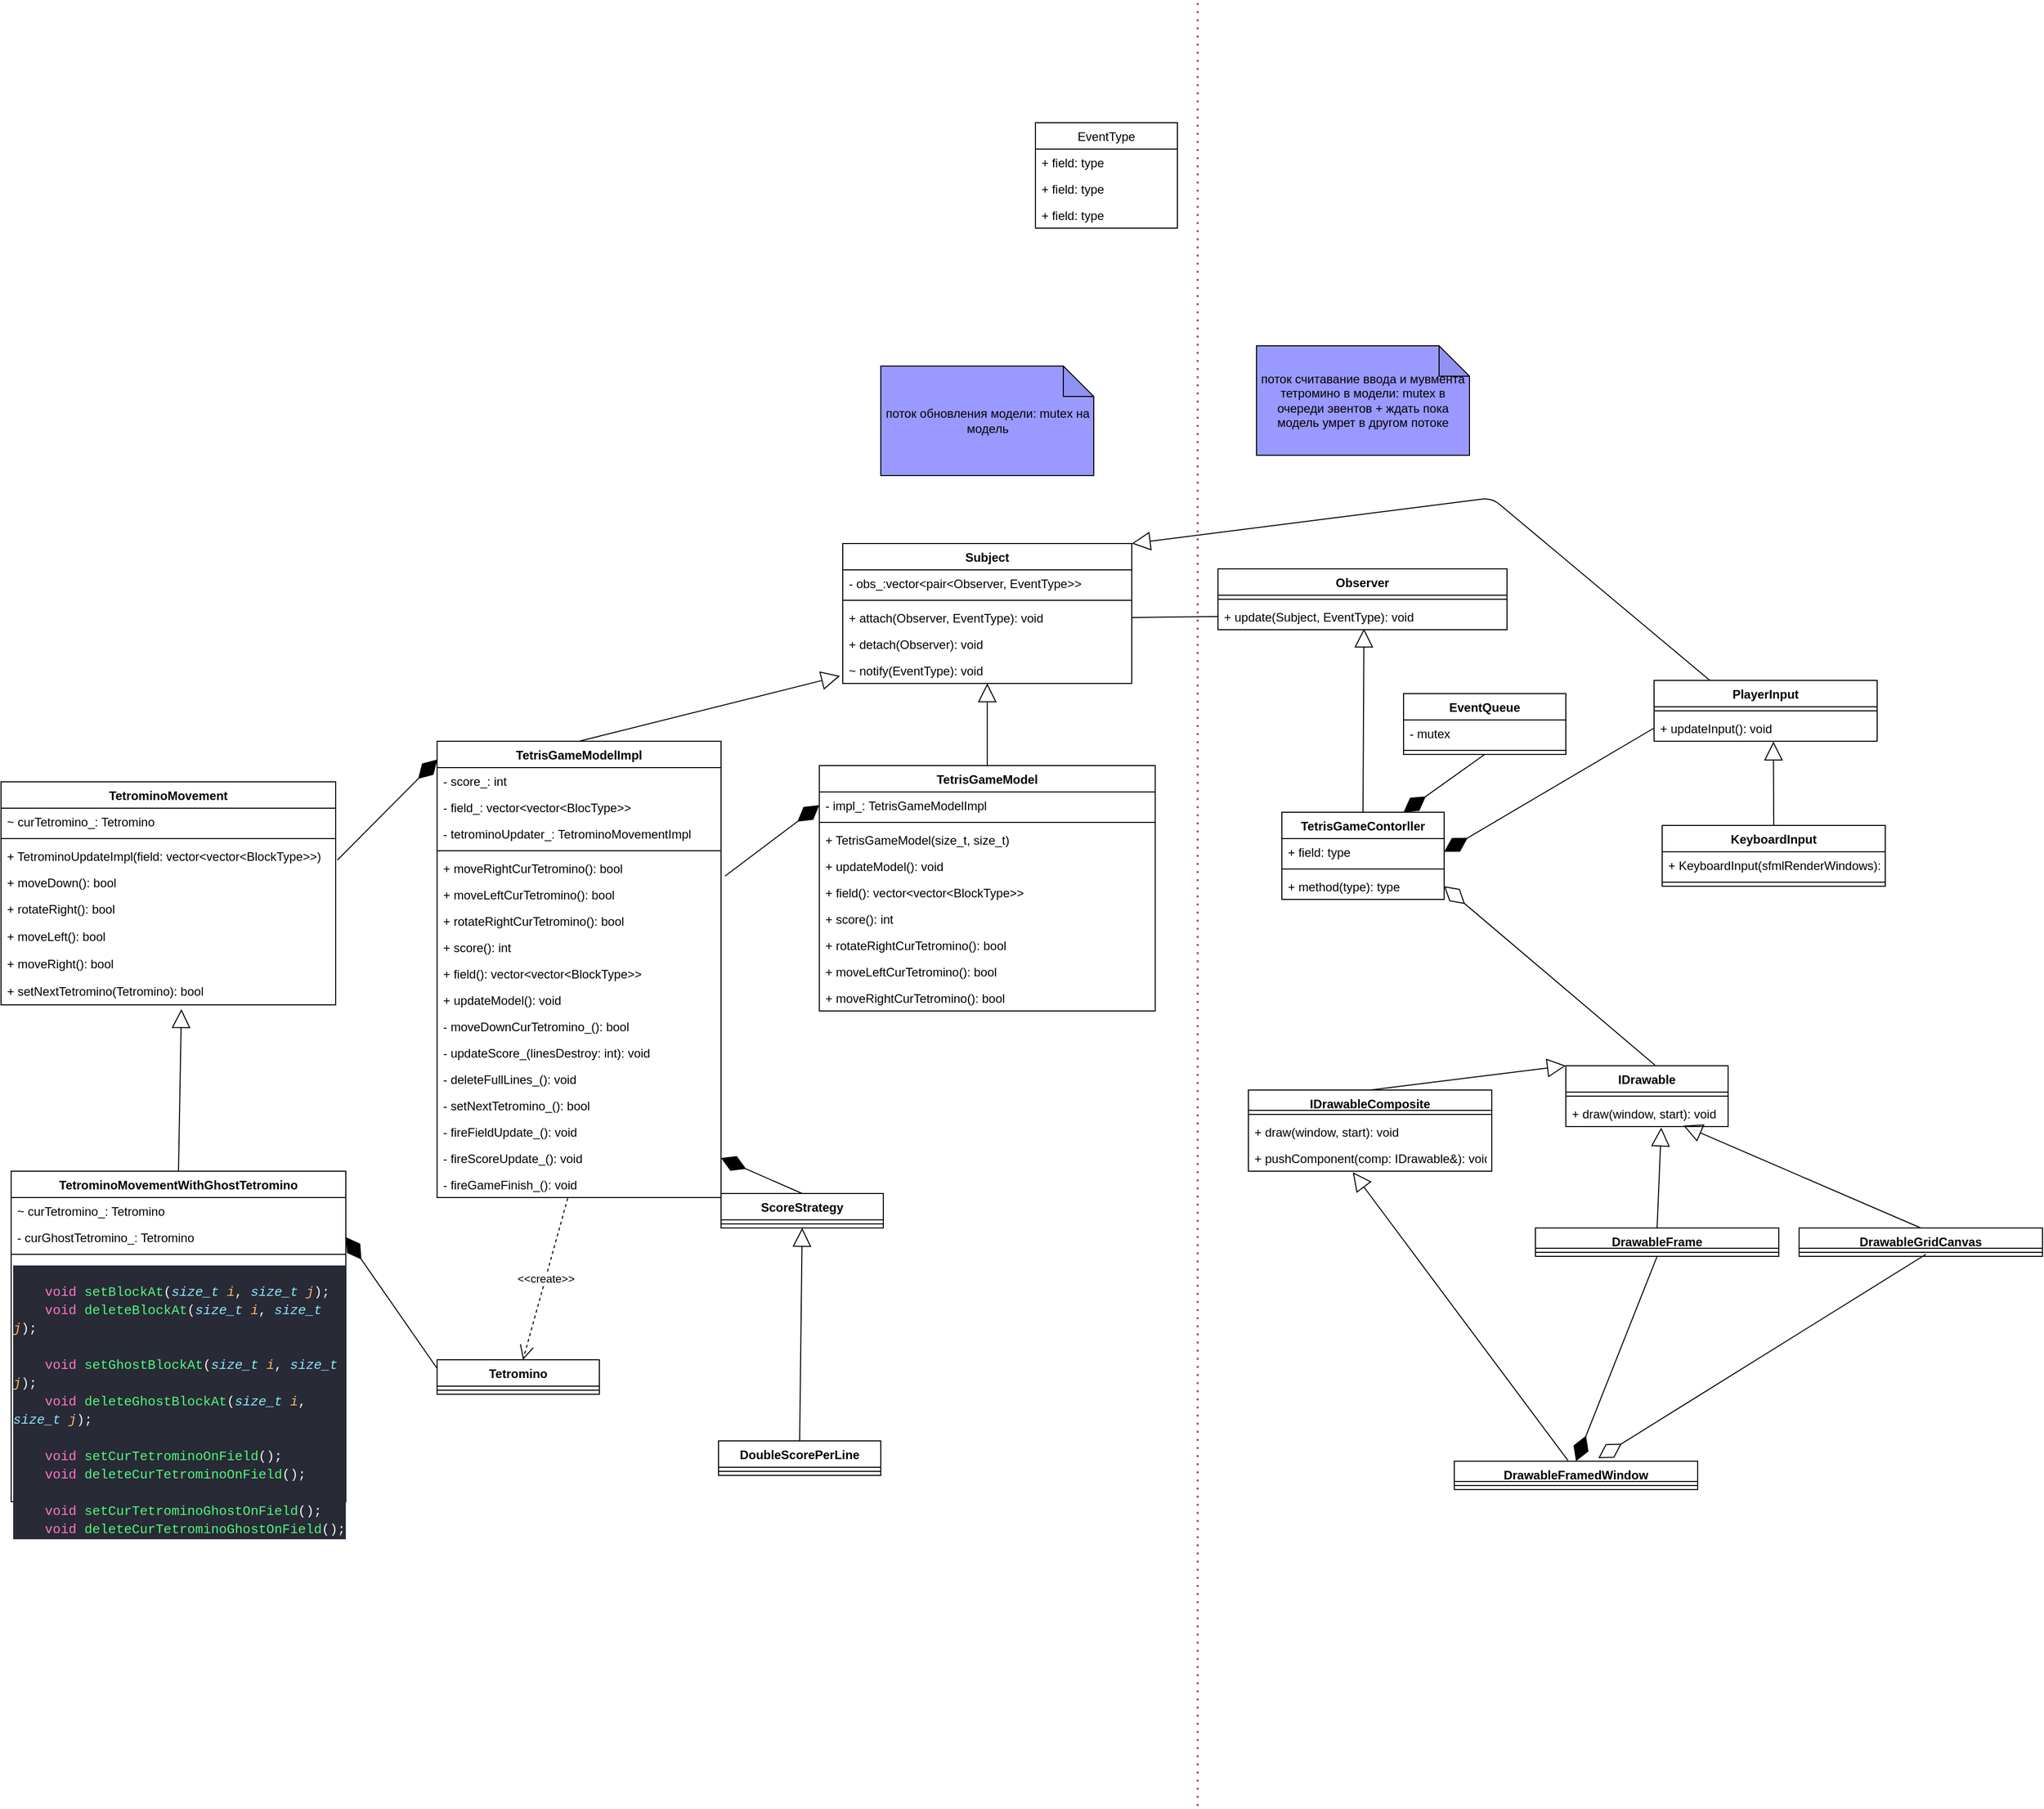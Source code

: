 <mxfile>
    <diagram id="_--73czT6XnS3qFvrzFN" name="Page-1">
        <mxGraphModel dx="1240" dy="613" grid="1" gridSize="10" guides="1" tooltips="0" connect="1" arrows="1" fold="1" page="1" pageScale="1" pageWidth="850" pageHeight="1100" math="0" shadow="0">
            <root>
                <mxCell id="0"/>
                <mxCell id="1" parent="0"/>
                <mxCell id="6" value="IDrawable&#10;" style="swimlane;fontStyle=1;align=center;verticalAlign=top;childLayout=stackLayout;horizontal=1;startSize=26;horizontalStack=0;resizeParent=1;resizeParentMax=0;resizeLast=0;collapsible=1;marginBottom=0;" parent="1" vertex="1">
                    <mxGeometry x="1673" y="1140" width="160" height="60" as="geometry"/>
                </mxCell>
                <mxCell id="8" value="" style="line;strokeWidth=1;fillColor=none;align=left;verticalAlign=middle;spacingTop=-1;spacingLeft=3;spacingRight=3;rotatable=0;labelPosition=right;points=[];portConstraint=eastwest;strokeColor=inherit;" parent="6" vertex="1">
                    <mxGeometry y="26" width="160" height="8" as="geometry"/>
                </mxCell>
                <mxCell id="9" value="+ draw(window, start): void" style="text;strokeColor=none;fillColor=none;align=left;verticalAlign=top;spacingLeft=4;spacingRight=4;overflow=hidden;rotatable=0;points=[[0,0.5],[1,0.5]];portConstraint=eastwest;" parent="6" vertex="1">
                    <mxGeometry y="34" width="160" height="26" as="geometry"/>
                </mxCell>
                <mxCell id="10" value="IDrawableComposite&#10;&#10;" style="swimlane;fontStyle=1;align=center;verticalAlign=top;childLayout=stackLayout;horizontal=1;startSize=20;horizontalStack=0;resizeParent=1;resizeParentMax=0;resizeLast=0;collapsible=1;marginBottom=0;" parent="1" vertex="1">
                    <mxGeometry x="1360" y="1164" width="240" height="80" as="geometry"/>
                </mxCell>
                <mxCell id="11" value="" style="line;strokeWidth=1;fillColor=none;align=left;verticalAlign=middle;spacingTop=-1;spacingLeft=3;spacingRight=3;rotatable=0;labelPosition=right;points=[];portConstraint=eastwest;strokeColor=inherit;" parent="10" vertex="1">
                    <mxGeometry y="20" width="240" height="8" as="geometry"/>
                </mxCell>
                <mxCell id="12" value="+ draw(window, start): void" style="text;strokeColor=none;fillColor=none;align=left;verticalAlign=top;spacingLeft=4;spacingRight=4;overflow=hidden;rotatable=0;points=[[0,0.5],[1,0.5]];portConstraint=eastwest;" parent="10" vertex="1">
                    <mxGeometry y="28" width="240" height="26" as="geometry"/>
                </mxCell>
                <mxCell id="13" value="+ pushComponent(comp: IDrawable&amp;): void" style="text;strokeColor=none;fillColor=none;align=left;verticalAlign=top;spacingLeft=4;spacingRight=4;overflow=hidden;rotatable=0;points=[[0,0.5],[1,0.5]];portConstraint=eastwest;" parent="10" vertex="1">
                    <mxGeometry y="54" width="240" height="26" as="geometry"/>
                </mxCell>
                <mxCell id="15" value="" style="endArrow=block;endSize=16;endFill=0;html=1;entryX=0;entryY=0;entryDx=0;entryDy=0;exitX=0.5;exitY=0;exitDx=0;exitDy=0;" parent="1" source="10" target="6" edge="1">
                    <mxGeometry x="0.003" y="-21" width="160" relative="1" as="geometry">
                        <mxPoint x="1653" y="1400" as="sourcePoint"/>
                        <mxPoint x="1813" y="1400" as="targetPoint"/>
                        <mxPoint as="offset"/>
                    </mxGeometry>
                </mxCell>
                <mxCell id="16" value="DrawableFrame" style="swimlane;fontStyle=1;align=center;verticalAlign=top;childLayout=stackLayout;horizontal=1;startSize=20;horizontalStack=0;resizeParent=1;resizeParentMax=0;resizeLast=0;collapsible=1;marginBottom=0;" parent="1" vertex="1">
                    <mxGeometry x="1643" y="1300" width="240" height="28" as="geometry"/>
                </mxCell>
                <mxCell id="17" value="" style="line;strokeWidth=1;fillColor=none;align=left;verticalAlign=middle;spacingTop=-1;spacingLeft=3;spacingRight=3;rotatable=0;labelPosition=right;points=[];portConstraint=eastwest;strokeColor=inherit;" parent="16" vertex="1">
                    <mxGeometry y="20" width="240" height="8" as="geometry"/>
                </mxCell>
                <mxCell id="23" value="DrawableFramedWindow" style="swimlane;fontStyle=1;align=center;verticalAlign=top;childLayout=stackLayout;horizontal=1;startSize=20;horizontalStack=0;resizeParent=1;resizeParentMax=0;resizeLast=0;collapsible=1;marginBottom=0;" parent="1" vertex="1">
                    <mxGeometry x="1563" y="1530" width="240" height="28" as="geometry"/>
                </mxCell>
                <mxCell id="24" value="" style="line;strokeWidth=1;fillColor=none;align=left;verticalAlign=middle;spacingTop=-1;spacingLeft=3;spacingRight=3;rotatable=0;labelPosition=right;points=[];portConstraint=eastwest;strokeColor=inherit;" parent="23" vertex="1">
                    <mxGeometry y="20" width="240" height="8" as="geometry"/>
                </mxCell>
                <mxCell id="27" value="" style="endArrow=block;endSize=16;endFill=0;html=1;entryX=0.588;entryY=1.038;entryDx=0;entryDy=0;entryPerimeter=0;exitX=0.5;exitY=0;exitDx=0;exitDy=0;" parent="1" source="16" target="9" edge="1">
                    <mxGeometry x="0.003" y="-21" width="160" relative="1" as="geometry">
                        <mxPoint x="1493" y="1310" as="sourcePoint"/>
                        <mxPoint x="1691.08" y="1200.988" as="targetPoint"/>
                        <mxPoint as="offset"/>
                    </mxGeometry>
                </mxCell>
                <mxCell id="28" value="" style="endArrow=block;endSize=16;endFill=0;html=1;entryX=0.429;entryY=1.038;entryDx=0;entryDy=0;entryPerimeter=0;exitX=0.467;exitY=-0.025;exitDx=0;exitDy=0;exitPerimeter=0;" parent="1" source="23" target="13" edge="1">
                    <mxGeometry x="0.003" y="-21" width="160" relative="1" as="geometry">
                        <mxPoint x="1823" y="1310" as="sourcePoint"/>
                        <mxPoint x="1707.08" y="1200.988" as="targetPoint"/>
                        <mxPoint as="offset"/>
                    </mxGeometry>
                </mxCell>
                <mxCell id="31" value="DrawableGridCanvas" style="swimlane;fontStyle=1;align=center;verticalAlign=top;childLayout=stackLayout;horizontal=1;startSize=20;horizontalStack=0;resizeParent=1;resizeParentMax=0;resizeLast=0;collapsible=1;marginBottom=0;" parent="1" vertex="1">
                    <mxGeometry x="1903" y="1300" width="240" height="28" as="geometry"/>
                </mxCell>
                <mxCell id="32" value="" style="line;strokeWidth=1;fillColor=none;align=left;verticalAlign=middle;spacingTop=-1;spacingLeft=3;spacingRight=3;rotatable=0;labelPosition=right;points=[];portConstraint=eastwest;strokeColor=inherit;" parent="31" vertex="1">
                    <mxGeometry y="20" width="240" height="8" as="geometry"/>
                </mxCell>
                <mxCell id="34" value="" style="endArrow=block;endSize=16;endFill=0;html=1;entryX=0.725;entryY=0.962;entryDx=0;entryDy=0;entryPerimeter=0;exitX=0.5;exitY=0;exitDx=0;exitDy=0;" parent="1" source="31" target="9" edge="1">
                    <mxGeometry x="0.003" y="-21" width="160" relative="1" as="geometry">
                        <mxPoint x="1823" y="1310" as="sourcePoint"/>
                        <mxPoint x="1997.08" y="1230.988" as="targetPoint"/>
                        <mxPoint as="offset"/>
                    </mxGeometry>
                </mxCell>
                <mxCell id="36" value="" style="endArrow=diamondThin;endFill=0;endSize=24;html=1;exitX=0.521;exitY=0.75;exitDx=0;exitDy=0;entryX=0.592;entryY=-0.107;entryDx=0;entryDy=0;exitPerimeter=0;entryPerimeter=0;" parent="1" source="32" target="23" edge="1">
                    <mxGeometry width="160" relative="1" as="geometry">
                        <mxPoint x="1793" y="1338" as="sourcePoint"/>
                        <mxPoint x="1673" y="1520" as="targetPoint"/>
                    </mxGeometry>
                </mxCell>
                <mxCell id="37" value="" style="endArrow=diamondThin;endFill=1;endSize=24;html=1;exitX=0.5;exitY=1;exitDx=0;exitDy=0;entryX=0.5;entryY=0;entryDx=0;entryDy=0;" parent="1" source="16" target="23" edge="1">
                    <mxGeometry width="160" relative="1" as="geometry">
                        <mxPoint x="1783" y="1490" as="sourcePoint"/>
                        <mxPoint x="1943" y="1490" as="targetPoint"/>
                    </mxGeometry>
                </mxCell>
                <mxCell id="42" value="Tetromino" style="swimlane;fontStyle=1;align=center;verticalAlign=top;childLayout=stackLayout;horizontal=1;startSize=26;horizontalStack=0;resizeParent=1;resizeParentMax=0;resizeLast=0;collapsible=1;marginBottom=0;" parent="1" vertex="1">
                    <mxGeometry x="560" y="1430" width="160" height="34" as="geometry"/>
                </mxCell>
                <mxCell id="43" value="" style="line;strokeWidth=1;fillColor=none;align=left;verticalAlign=middle;spacingTop=-1;spacingLeft=3;spacingRight=3;rotatable=0;labelPosition=right;points=[];portConstraint=eastwest;strokeColor=inherit;" parent="42" vertex="1">
                    <mxGeometry y="26" width="160" height="8" as="geometry"/>
                </mxCell>
                <mxCell id="48" value="Subject" style="swimlane;fontStyle=1;align=center;verticalAlign=top;childLayout=stackLayout;horizontal=1;startSize=26;horizontalStack=0;resizeParent=1;resizeParentMax=0;resizeLast=0;collapsible=1;marginBottom=0;" parent="1" vertex="1">
                    <mxGeometry x="960" y="625" width="285" height="138" as="geometry"/>
                </mxCell>
                <mxCell id="49" value="- obs_:vector&lt;pair&lt;Observer, EventType&gt;&gt;" style="text;strokeColor=none;fillColor=none;align=left;verticalAlign=top;spacingLeft=4;spacingRight=4;overflow=hidden;rotatable=0;points=[[0,0.5],[1,0.5]];portConstraint=eastwest;" parent="48" vertex="1">
                    <mxGeometry y="26" width="285" height="26" as="geometry"/>
                </mxCell>
                <mxCell id="50" value="" style="line;strokeWidth=1;fillColor=none;align=left;verticalAlign=middle;spacingTop=-1;spacingLeft=3;spacingRight=3;rotatable=0;labelPosition=right;points=[];portConstraint=eastwest;strokeColor=inherit;" parent="48" vertex="1">
                    <mxGeometry y="52" width="285" height="8" as="geometry"/>
                </mxCell>
                <mxCell id="51" value="+ attach(Observer, EventType): void" style="text;strokeColor=none;fillColor=none;align=left;verticalAlign=top;spacingLeft=4;spacingRight=4;overflow=hidden;rotatable=0;points=[[0,0.5],[1,0.5]];portConstraint=eastwest;" parent="48" vertex="1">
                    <mxGeometry y="60" width="285" height="26" as="geometry"/>
                </mxCell>
                <mxCell id="53" value="+ detach(Observer): void" style="text;strokeColor=none;fillColor=none;align=left;verticalAlign=top;spacingLeft=4;spacingRight=4;overflow=hidden;rotatable=0;points=[[0,0.5],[1,0.5]];portConstraint=eastwest;" parent="48" vertex="1">
                    <mxGeometry y="86" width="285" height="26" as="geometry"/>
                </mxCell>
                <mxCell id="52" value="~ notify(EventType): void" style="text;strokeColor=none;fillColor=none;align=left;verticalAlign=top;spacingLeft=4;spacingRight=4;overflow=hidden;rotatable=0;points=[[0,0.5],[1,0.5]];portConstraint=eastwest;" parent="48" vertex="1">
                    <mxGeometry y="112" width="285" height="26" as="geometry"/>
                </mxCell>
                <mxCell id="54" value="Observer" style="swimlane;fontStyle=1;align=center;verticalAlign=top;childLayout=stackLayout;horizontal=1;startSize=26;horizontalStack=0;resizeParent=1;resizeParentMax=0;resizeLast=0;collapsible=1;marginBottom=0;" parent="1" vertex="1">
                    <mxGeometry x="1330" y="650" width="285" height="60" as="geometry"/>
                </mxCell>
                <mxCell id="56" value="" style="line;strokeWidth=1;fillColor=none;align=left;verticalAlign=middle;spacingTop=-1;spacingLeft=3;spacingRight=3;rotatable=0;labelPosition=right;points=[];portConstraint=eastwest;strokeColor=inherit;" parent="54" vertex="1">
                    <mxGeometry y="26" width="285" height="8" as="geometry"/>
                </mxCell>
                <mxCell id="59" value="+ update(Subject, EventType): void" style="text;strokeColor=none;fillColor=none;align=left;verticalAlign=top;spacingLeft=4;spacingRight=4;overflow=hidden;rotatable=0;points=[[0,0.5],[1,0.5]];portConstraint=eastwest;" parent="54" vertex="1">
                    <mxGeometry y="34" width="285" height="26" as="geometry"/>
                </mxCell>
                <mxCell id="61" value="" style="endArrow=none;html=1;entryX=0;entryY=0.5;entryDx=0;entryDy=0;exitX=1;exitY=0.5;exitDx=0;exitDy=0;" parent="1" source="51" target="59" edge="1">
                    <mxGeometry width="50" height="50" relative="1" as="geometry">
                        <mxPoint x="1200" y="750" as="sourcePoint"/>
                        <mxPoint x="1250" y="700" as="targetPoint"/>
                    </mxGeometry>
                </mxCell>
                <mxCell id="62" value="TetrisGameModel" style="swimlane;fontStyle=1;align=center;verticalAlign=top;childLayout=stackLayout;horizontal=1;startSize=26;horizontalStack=0;resizeParent=1;resizeParentMax=0;resizeLast=0;collapsible=1;marginBottom=0;" parent="1" vertex="1">
                    <mxGeometry x="936.88" y="844" width="331.25" height="242" as="geometry"/>
                </mxCell>
                <mxCell id="63" value="- impl_: TetrisGameModelImpl" style="text;strokeColor=none;fillColor=none;align=left;verticalAlign=top;spacingLeft=4;spacingRight=4;overflow=hidden;rotatable=0;points=[[0,0.5],[1,0.5]];portConstraint=eastwest;" parent="62" vertex="1">
                    <mxGeometry y="26" width="331.25" height="26" as="geometry"/>
                </mxCell>
                <mxCell id="64" value="" style="line;strokeWidth=1;fillColor=none;align=left;verticalAlign=middle;spacingTop=-1;spacingLeft=3;spacingRight=3;rotatable=0;labelPosition=right;points=[];portConstraint=eastwest;strokeColor=inherit;" parent="62" vertex="1">
                    <mxGeometry y="52" width="331.25" height="8" as="geometry"/>
                </mxCell>
                <mxCell id="94" value="+ TetrisGameModel(size_t, size_t)" style="text;strokeColor=none;fillColor=none;align=left;verticalAlign=top;spacingLeft=4;spacingRight=4;overflow=hidden;rotatable=0;points=[[0,0.5],[1,0.5]];portConstraint=eastwest;" parent="62" vertex="1">
                    <mxGeometry y="60" width="331.25" height="26" as="geometry"/>
                </mxCell>
                <mxCell id="65" value="+ updateModel(): void" style="text;strokeColor=none;fillColor=none;align=left;verticalAlign=top;spacingLeft=4;spacingRight=4;overflow=hidden;rotatable=0;points=[[0,0.5],[1,0.5]];portConstraint=eastwest;" parent="62" vertex="1">
                    <mxGeometry y="86" width="331.25" height="26" as="geometry"/>
                </mxCell>
                <mxCell id="83" value="+ field(): vector&lt;vector&lt;BlockType&gt;&gt;" style="text;strokeColor=none;fillColor=none;align=left;verticalAlign=top;spacingLeft=4;spacingRight=4;overflow=hidden;rotatable=0;points=[[0,0.5],[1,0.5]];portConstraint=eastwest;" parent="62" vertex="1">
                    <mxGeometry y="112" width="331.25" height="26" as="geometry"/>
                </mxCell>
                <mxCell id="88" value="+ score(): int" style="text;strokeColor=none;fillColor=none;align=left;verticalAlign=top;spacingLeft=4;spacingRight=4;overflow=hidden;rotatable=0;points=[[0,0.5],[1,0.5]];portConstraint=eastwest;" parent="62" vertex="1">
                    <mxGeometry y="138" width="331.25" height="26" as="geometry"/>
                </mxCell>
                <mxCell id="89" value="+ rotateRightCurTetromino(): bool" style="text;strokeColor=none;fillColor=none;align=left;verticalAlign=top;spacingLeft=4;spacingRight=4;overflow=hidden;rotatable=0;points=[[0,0.5],[1,0.5]];portConstraint=eastwest;" parent="62" vertex="1">
                    <mxGeometry y="164" width="331.25" height="26" as="geometry"/>
                </mxCell>
                <mxCell id="90" value="+ moveLeftCurTetromino(): bool" style="text;strokeColor=none;fillColor=none;align=left;verticalAlign=top;spacingLeft=4;spacingRight=4;overflow=hidden;rotatable=0;points=[[0,0.5],[1,0.5]];portConstraint=eastwest;" parent="62" vertex="1">
                    <mxGeometry y="190" width="331.25" height="26" as="geometry"/>
                </mxCell>
                <mxCell id="92" value="+ moveRightCurTetromino(): bool" style="text;strokeColor=none;fillColor=none;align=left;verticalAlign=top;spacingLeft=4;spacingRight=4;overflow=hidden;rotatable=0;points=[[0,0.5],[1,0.5]];portConstraint=eastwest;" parent="62" vertex="1">
                    <mxGeometry y="216" width="331.25" height="26" as="geometry"/>
                </mxCell>
                <mxCell id="66" value="" style="endArrow=block;endSize=16;endFill=0;html=1;exitX=0.5;exitY=0;exitDx=0;exitDy=0;" parent="1" source="62" target="52" edge="1">
                    <mxGeometry x="0.003" y="-21" width="160" relative="1" as="geometry">
                        <mxPoint x="1054" y="910.99" as="sourcePoint"/>
                        <mxPoint x="880.0" y="810.002" as="targetPoint"/>
                        <mxPoint as="offset"/>
                    </mxGeometry>
                </mxCell>
                <mxCell id="67" value="TetrisGameContorller" style="swimlane;fontStyle=1;align=center;verticalAlign=top;childLayout=stackLayout;horizontal=1;startSize=26;horizontalStack=0;resizeParent=1;resizeParentMax=0;resizeLast=0;collapsible=1;marginBottom=0;" parent="1" vertex="1">
                    <mxGeometry x="1393" y="890" width="160" height="86" as="geometry"/>
                </mxCell>
                <mxCell id="68" value="+ field: type" style="text;strokeColor=none;fillColor=none;align=left;verticalAlign=top;spacingLeft=4;spacingRight=4;overflow=hidden;rotatable=0;points=[[0,0.5],[1,0.5]];portConstraint=eastwest;" parent="67" vertex="1">
                    <mxGeometry y="26" width="160" height="26" as="geometry"/>
                </mxCell>
                <mxCell id="69" value="" style="line;strokeWidth=1;fillColor=none;align=left;verticalAlign=middle;spacingTop=-1;spacingLeft=3;spacingRight=3;rotatable=0;labelPosition=right;points=[];portConstraint=eastwest;strokeColor=inherit;" parent="67" vertex="1">
                    <mxGeometry y="52" width="160" height="8" as="geometry"/>
                </mxCell>
                <mxCell id="70" value="+ method(type): type" style="text;strokeColor=none;fillColor=none;align=left;verticalAlign=top;spacingLeft=4;spacingRight=4;overflow=hidden;rotatable=0;points=[[0,0.5],[1,0.5]];portConstraint=eastwest;" parent="67" vertex="1">
                    <mxGeometry y="60" width="160" height="26" as="geometry"/>
                </mxCell>
                <mxCell id="71" value="" style="endArrow=block;endSize=16;endFill=0;html=1;exitX=0.5;exitY=0;exitDx=0;exitDy=0;entryX=0.505;entryY=0.962;entryDx=0;entryDy=0;entryPerimeter=0;" parent="1" source="67" target="59" edge="1">
                    <mxGeometry x="0.003" y="-21" width="160" relative="1" as="geometry">
                        <mxPoint x="1490" y="842" as="sourcePoint"/>
                        <mxPoint x="1490" y="710" as="targetPoint"/>
                        <mxPoint as="offset"/>
                    </mxGeometry>
                </mxCell>
                <mxCell id="85" value="поток обновления модели: mutex на модель" style="shape=note;whiteSpace=wrap;html=1;backgroundOutline=1;darkOpacity=0.05;fillColor=#9999FF;" parent="1" vertex="1">
                    <mxGeometry x="997.5" y="450" width="210" height="108" as="geometry"/>
                </mxCell>
                <mxCell id="99" value="TetrisGameModelImpl" style="swimlane;fontStyle=1;align=center;verticalAlign=top;childLayout=stackLayout;horizontal=1;startSize=26;horizontalStack=0;resizeParent=1;resizeParentMax=0;resizeLast=0;collapsible=1;marginBottom=0;" parent="1" vertex="1">
                    <mxGeometry x="560" y="820" width="280" height="450" as="geometry"/>
                </mxCell>
                <mxCell id="133" value="- score_: int" style="text;strokeColor=none;fillColor=none;align=left;verticalAlign=top;spacingLeft=4;spacingRight=4;overflow=hidden;rotatable=0;points=[[0,0.5],[1,0.5]];portConstraint=eastwest;" parent="99" vertex="1">
                    <mxGeometry y="26" width="280" height="26" as="geometry"/>
                </mxCell>
                <mxCell id="141" value="- field_: vector&lt;vector&lt;BlocType&gt;&gt;" style="text;strokeColor=none;fillColor=none;align=left;verticalAlign=top;spacingLeft=4;spacingRight=4;overflow=hidden;rotatable=0;points=[[0,0.5],[1,0.5]];portConstraint=eastwest;" parent="99" vertex="1">
                    <mxGeometry y="52" width="280" height="26" as="geometry"/>
                </mxCell>
                <mxCell id="149" value="- tetrominoUpdater_: TetrominoMovementImpl" style="text;strokeColor=none;fillColor=none;align=left;verticalAlign=top;spacingLeft=4;spacingRight=4;overflow=hidden;rotatable=0;points=[[0,0.5],[1,0.5]];portConstraint=eastwest;" parent="99" vertex="1">
                    <mxGeometry y="78" width="280" height="26" as="geometry"/>
                </mxCell>
                <mxCell id="101" value="" style="line;strokeWidth=1;fillColor=none;align=left;verticalAlign=middle;spacingTop=-1;spacingLeft=3;spacingRight=3;rotatable=0;labelPosition=right;points=[];portConstraint=eastwest;strokeColor=inherit;" parent="99" vertex="1">
                    <mxGeometry y="104" width="280" height="8" as="geometry"/>
                </mxCell>
                <mxCell id="121" value="+ moveRightCurTetromino(): bool&#10;" style="text;strokeColor=none;fillColor=none;align=left;verticalAlign=top;spacingLeft=4;spacingRight=4;overflow=hidden;rotatable=0;points=[[0,0.5],[1,0.5]];portConstraint=eastwest;" parent="99" vertex="1">
                    <mxGeometry y="112" width="280" height="26" as="geometry"/>
                </mxCell>
                <mxCell id="120" value="+ moveLeftCurTetromino(): bool&#10;" style="text;strokeColor=none;fillColor=none;align=left;verticalAlign=top;spacingLeft=4;spacingRight=4;overflow=hidden;rotatable=0;points=[[0,0.5],[1,0.5]];portConstraint=eastwest;" parent="99" vertex="1">
                    <mxGeometry y="138" width="280" height="26" as="geometry"/>
                </mxCell>
                <mxCell id="119" value="+ rotateRightCurTetromino(): bool&#10;&#10;" style="text;strokeColor=none;fillColor=none;align=left;verticalAlign=top;spacingLeft=4;spacingRight=4;overflow=hidden;rotatable=0;points=[[0,0.5],[1,0.5]];portConstraint=eastwest;" parent="99" vertex="1">
                    <mxGeometry y="164" width="280" height="26" as="geometry"/>
                </mxCell>
                <mxCell id="118" value="+ score(): int" style="text;strokeColor=none;fillColor=none;align=left;verticalAlign=top;spacingLeft=4;spacingRight=4;overflow=hidden;rotatable=0;points=[[0,0.5],[1,0.5]];portConstraint=eastwest;" parent="99" vertex="1">
                    <mxGeometry y="190" width="280" height="26" as="geometry"/>
                </mxCell>
                <mxCell id="117" value="+ field(): vector&lt;vector&lt;BlockType&gt;&gt;" style="text;strokeColor=none;fillColor=none;align=left;verticalAlign=top;spacingLeft=4;spacingRight=4;overflow=hidden;rotatable=0;points=[[0,0.5],[1,0.5]];portConstraint=eastwest;" parent="99" vertex="1">
                    <mxGeometry y="216" width="280" height="26" as="geometry"/>
                </mxCell>
                <mxCell id="116" value="+ updateModel(): void" style="text;strokeColor=none;fillColor=none;align=left;verticalAlign=top;spacingLeft=4;spacingRight=4;overflow=hidden;rotatable=0;points=[[0,0.5],[1,0.5]];portConstraint=eastwest;" parent="99" vertex="1">
                    <mxGeometry y="242" width="280" height="26" as="geometry"/>
                </mxCell>
                <mxCell id="146" value="- moveDownCurTetromino_(): bool" style="text;strokeColor=none;fillColor=none;align=left;verticalAlign=top;spacingLeft=4;spacingRight=4;overflow=hidden;rotatable=0;points=[[0,0.5],[1,0.5]];portConstraint=eastwest;" parent="99" vertex="1">
                    <mxGeometry y="268" width="280" height="26" as="geometry"/>
                </mxCell>
                <mxCell id="102" value="- updateScore_(linesDestroy: int): void" style="text;strokeColor=none;fillColor=none;align=left;verticalAlign=top;spacingLeft=4;spacingRight=4;overflow=hidden;rotatable=0;points=[[0,0.5],[1,0.5]];portConstraint=eastwest;" parent="99" vertex="1">
                    <mxGeometry y="294" width="280" height="26" as="geometry"/>
                </mxCell>
                <mxCell id="167" value="- deleteFullLines_(): void" style="text;strokeColor=none;fillColor=none;align=left;verticalAlign=top;spacingLeft=4;spacingRight=4;overflow=hidden;rotatable=0;points=[[0,0.5],[1,0.5]];portConstraint=eastwest;" parent="99" vertex="1">
                    <mxGeometry y="320" width="280" height="26" as="geometry"/>
                </mxCell>
                <mxCell id="145" value="- setNextTetromino_(): bool" style="text;strokeColor=none;fillColor=none;align=left;verticalAlign=top;spacingLeft=4;spacingRight=4;overflow=hidden;rotatable=0;points=[[0,0.5],[1,0.5]];portConstraint=eastwest;" parent="99" vertex="1">
                    <mxGeometry y="346" width="280" height="26" as="geometry"/>
                </mxCell>
                <mxCell id="147" value="- fireFieldUpdate_(): void" style="text;strokeColor=none;fillColor=none;align=left;verticalAlign=top;spacingLeft=4;spacingRight=4;overflow=hidden;rotatable=0;points=[[0,0.5],[1,0.5]];portConstraint=eastwest;" parent="99" vertex="1">
                    <mxGeometry y="372" width="280" height="26" as="geometry"/>
                </mxCell>
                <mxCell id="148" value="- fireScoreUpdate_(): void" style="text;strokeColor=none;fillColor=none;align=left;verticalAlign=top;spacingLeft=4;spacingRight=4;overflow=hidden;rotatable=0;points=[[0,0.5],[1,0.5]];portConstraint=eastwest;" parent="99" vertex="1">
                    <mxGeometry y="398" width="280" height="26" as="geometry"/>
                </mxCell>
                <mxCell id="217" value="- fireGameFinish_(): void" style="text;strokeColor=none;fillColor=none;align=left;verticalAlign=top;spacingLeft=4;spacingRight=4;overflow=hidden;rotatable=0;points=[[0,0.5],[1,0.5]];portConstraint=eastwest;" vertex="1" parent="99">
                    <mxGeometry y="424" width="280" height="26" as="geometry"/>
                </mxCell>
                <mxCell id="103" value="" style="endArrow=diamondThin;endFill=1;endSize=24;html=1;exitX=1.014;exitY=0.808;exitDx=0;exitDy=0;entryX=0;entryY=0.5;entryDx=0;entryDy=0;exitPerimeter=0;" parent="1" source="121" target="63" edge="1">
                    <mxGeometry width="160" relative="1" as="geometry">
                        <mxPoint x="800" y="883.0" as="sourcePoint"/>
                        <mxPoint x="1150" y="960" as="targetPoint"/>
                    </mxGeometry>
                </mxCell>
                <mxCell id="132" value="" style="endArrow=block;endSize=16;endFill=0;html=1;exitX=0.5;exitY=0;exitDx=0;exitDy=0;entryX=-0.01;entryY=0.718;entryDx=0;entryDy=0;entryPerimeter=0;" parent="1" source="99" target="52" edge="1">
                    <mxGeometry x="0.003" y="-21" width="160" relative="1" as="geometry">
                        <mxPoint x="1112.505" y="854" as="sourcePoint"/>
                        <mxPoint x="1112.501" y="773.0" as="targetPoint"/>
                        <mxPoint as="offset"/>
                    </mxGeometry>
                </mxCell>
                <mxCell id="142" value="TetrominoMovement" style="swimlane;fontStyle=1;align=center;verticalAlign=top;childLayout=stackLayout;horizontal=1;startSize=26;horizontalStack=0;resizeParent=1;resizeParentMax=0;resizeLast=0;collapsible=1;marginBottom=0;" parent="1" vertex="1">
                    <mxGeometry x="130" y="860" width="330" height="220" as="geometry"/>
                </mxCell>
                <mxCell id="136" value="~ curTetromino_: Tetromino" style="text;strokeColor=none;fillColor=none;align=left;verticalAlign=top;spacingLeft=4;spacingRight=4;overflow=hidden;rotatable=0;points=[[0,0.5],[1,0.5]];portConstraint=eastwest;" parent="142" vertex="1">
                    <mxGeometry y="26" width="330" height="26" as="geometry"/>
                </mxCell>
                <mxCell id="143" value="" style="line;strokeWidth=1;fillColor=none;align=left;verticalAlign=middle;spacingTop=-1;spacingLeft=3;spacingRight=3;rotatable=0;labelPosition=right;points=[];portConstraint=eastwest;strokeColor=inherit;" parent="142" vertex="1">
                    <mxGeometry y="52" width="330" height="8" as="geometry"/>
                </mxCell>
                <mxCell id="151" value="+ TetrominoUpdateImpl(field: vector&lt;vector&lt;BlockType&gt;&gt;)" style="text;strokeColor=none;fillColor=none;align=left;verticalAlign=top;spacingLeft=4;spacingRight=4;overflow=hidden;rotatable=0;points=[[0,0.5],[1,0.5]];portConstraint=eastwest;" parent="142" vertex="1">
                    <mxGeometry y="60" width="330" height="26" as="geometry"/>
                </mxCell>
                <mxCell id="144" value="+ moveDown(): bool" style="text;strokeColor=none;fillColor=none;align=left;verticalAlign=top;spacingLeft=4;spacingRight=4;overflow=hidden;rotatable=0;points=[[0,0.5],[1,0.5]];portConstraint=eastwest;" parent="142" vertex="1">
                    <mxGeometry y="86" width="330" height="26" as="geometry"/>
                </mxCell>
                <mxCell id="152" value="+ rotateRight(): bool" style="text;strokeColor=none;fillColor=none;align=left;verticalAlign=top;spacingLeft=4;spacingRight=4;overflow=hidden;rotatable=0;points=[[0,0.5],[1,0.5]];portConstraint=eastwest;" parent="142" vertex="1">
                    <mxGeometry y="112" width="330" height="27" as="geometry"/>
                </mxCell>
                <mxCell id="154" value="+ moveLeft(): bool" style="text;strokeColor=none;fillColor=none;align=left;verticalAlign=top;spacingLeft=4;spacingRight=4;overflow=hidden;rotatable=0;points=[[0,0.5],[1,0.5]];portConstraint=eastwest;" parent="142" vertex="1">
                    <mxGeometry y="139" width="330" height="27" as="geometry"/>
                </mxCell>
                <mxCell id="155" value="+ moveRight(): bool" style="text;strokeColor=none;fillColor=none;align=left;verticalAlign=top;spacingLeft=4;spacingRight=4;overflow=hidden;rotatable=0;points=[[0,0.5],[1,0.5]];portConstraint=eastwest;" parent="142" vertex="1">
                    <mxGeometry y="166" width="330" height="27" as="geometry"/>
                </mxCell>
                <mxCell id="156" value="+ setNextTetromino(Tetromino): bool" style="text;strokeColor=none;fillColor=none;align=left;verticalAlign=top;spacingLeft=4;spacingRight=4;overflow=hidden;rotatable=0;points=[[0,0.5],[1,0.5]];portConstraint=eastwest;" parent="142" vertex="1">
                    <mxGeometry y="193" width="330" height="27" as="geometry"/>
                </mxCell>
                <mxCell id="150" value="" style="endArrow=diamondThin;endFill=1;endSize=24;html=1;exitX=1.005;exitY=0.351;exitDx=0;exitDy=0;entryX=0.001;entryY=0.04;entryDx=0;entryDy=0;exitPerimeter=0;entryPerimeter=0;" parent="1" source="142" target="99" edge="1">
                    <mxGeometry width="160" relative="1" as="geometry">
                        <mxPoint x="366.62" y="870.008" as="sourcePoint"/>
                        <mxPoint x="490.0" y="800.0" as="targetPoint"/>
                    </mxGeometry>
                </mxCell>
                <mxCell id="157" value="TetrominoMovementWithGhostTetromino" style="swimlane;fontStyle=1;align=center;verticalAlign=top;childLayout=stackLayout;horizontal=1;startSize=26;horizontalStack=0;resizeParent=1;resizeParentMax=0;resizeLast=0;collapsible=1;marginBottom=0;" parent="1" vertex="1">
                    <mxGeometry x="140" y="1244" width="330" height="326" as="geometry"/>
                </mxCell>
                <mxCell id="158" value="~ curTetromino_: Tetromino" style="text;strokeColor=none;fillColor=none;align=left;verticalAlign=top;spacingLeft=4;spacingRight=4;overflow=hidden;rotatable=0;points=[[0,0.5],[1,0.5]];portConstraint=eastwest;" parent="157" vertex="1">
                    <mxGeometry y="26" width="330" height="26" as="geometry"/>
                </mxCell>
                <mxCell id="166" value="- curGhostTetromino_: Tetromino" style="text;strokeColor=none;fillColor=none;align=left;verticalAlign=top;spacingLeft=4;spacingRight=4;overflow=hidden;rotatable=0;points=[[0,0.5],[1,0.5]];portConstraint=eastwest;" parent="157" vertex="1">
                    <mxGeometry y="52" width="330" height="26" as="geometry"/>
                </mxCell>
                <mxCell id="159" value="" style="line;strokeWidth=1;fillColor=none;align=left;verticalAlign=middle;spacingTop=-1;spacingLeft=3;spacingRight=3;rotatable=0;labelPosition=right;points=[];portConstraint=eastwest;strokeColor=inherit;" parent="157" vertex="1">
                    <mxGeometry y="78" width="330" height="8" as="geometry"/>
                </mxCell>
                <mxCell id="172" value="&lt;div style=&quot;color: rgb(248, 248, 242); background-color: rgb(40, 42, 54); font-family: &amp;quot;JetBrains Mono&amp;quot;, &amp;quot;Courier New&amp;quot;, monospace, Consolas, &amp;quot;Courier New&amp;quot;, monospace; font-weight: normal; font-size: 13px; line-height: 18px;&quot;&gt;&lt;br&gt;&lt;div&gt;&lt;span style=&quot;color: #f8f8f2;&quot;&gt;&amp;nbsp; &amp;nbsp; &lt;/span&gt;&lt;span style=&quot;color: #ff79c6;&quot;&gt;void&lt;/span&gt;&lt;span style=&quot;color: #f8f8f2;&quot;&gt; &lt;/span&gt;&lt;span style=&quot;color: #50fa7b;&quot;&gt;setBlockAt&lt;/span&gt;&lt;span style=&quot;color: #f8f8f2;&quot;&gt;(&lt;/span&gt;&lt;span style=&quot;color: #8be9fd;font-style: italic;&quot;&gt;size_t&lt;/span&gt;&lt;span style=&quot;color: #f8f8f2;&quot;&gt; &lt;/span&gt;&lt;span style=&quot;color: #ffb86c;font-style: italic;&quot;&gt;i&lt;/span&gt;&lt;span style=&quot;color: #f8f8f2;&quot;&gt;, &lt;/span&gt;&lt;span style=&quot;color: #8be9fd;font-style: italic;&quot;&gt;size_t&lt;/span&gt;&lt;span style=&quot;color: #f8f8f2;&quot;&gt; &lt;/span&gt;&lt;span style=&quot;color: #ffb86c;font-style: italic;&quot;&gt;j&lt;/span&gt;&lt;span style=&quot;color: #f8f8f2;&quot;&gt;);&lt;/span&gt;&lt;/div&gt;&lt;div&gt;&lt;span style=&quot;color: #f8f8f2;&quot;&gt;&amp;nbsp; &amp;nbsp; &lt;/span&gt;&lt;span style=&quot;color: #ff79c6;&quot;&gt;void&lt;/span&gt;&lt;span style=&quot;color: #f8f8f2;&quot;&gt; &lt;/span&gt;&lt;span style=&quot;color: #50fa7b;&quot;&gt;deleteBlockAt&lt;/span&gt;&lt;span style=&quot;color: #f8f8f2;&quot;&gt;(&lt;/span&gt;&lt;span style=&quot;color: #8be9fd;font-style: italic;&quot;&gt;size_t&lt;/span&gt;&lt;span style=&quot;color: #f8f8f2;&quot;&gt; &lt;/span&gt;&lt;span style=&quot;color: #ffb86c;font-style: italic;&quot;&gt;i&lt;/span&gt;&lt;span style=&quot;color: #f8f8f2;&quot;&gt;, &lt;/span&gt;&lt;span style=&quot;color: #8be9fd;font-style: italic;&quot;&gt;size_t&lt;/span&gt;&lt;span style=&quot;color: #f8f8f2;&quot;&gt; &lt;/span&gt;&lt;span style=&quot;color: #ffb86c;font-style: italic;&quot;&gt;j&lt;/span&gt;&lt;span style=&quot;color: #f8f8f2;&quot;&gt;);&lt;/span&gt;&lt;/div&gt;&lt;br&gt;&lt;div&gt;&lt;span style=&quot;color: #f8f8f2;&quot;&gt;&amp;nbsp; &amp;nbsp; &lt;/span&gt;&lt;span style=&quot;color: #ff79c6;&quot;&gt;void&lt;/span&gt;&lt;span style=&quot;color: #f8f8f2;&quot;&gt; &lt;/span&gt;&lt;span style=&quot;color: #50fa7b;&quot;&gt;setGhostBlockAt&lt;/span&gt;&lt;span style=&quot;color: #f8f8f2;&quot;&gt;(&lt;/span&gt;&lt;span style=&quot;color: #8be9fd;font-style: italic;&quot;&gt;size_t&lt;/span&gt;&lt;span style=&quot;color: #f8f8f2;&quot;&gt; &lt;/span&gt;&lt;span style=&quot;color: #ffb86c;font-style: italic;&quot;&gt;i&lt;/span&gt;&lt;span style=&quot;color: #f8f8f2;&quot;&gt;, &lt;/span&gt;&lt;span style=&quot;color: #8be9fd;font-style: italic;&quot;&gt;size_t&lt;/span&gt;&lt;span style=&quot;color: #f8f8f2;&quot;&gt; &lt;/span&gt;&lt;span style=&quot;color: #ffb86c;font-style: italic;&quot;&gt;j&lt;/span&gt;&lt;span style=&quot;color: #f8f8f2;&quot;&gt;);&lt;/span&gt;&lt;/div&gt;&lt;div&gt;&lt;span style=&quot;color: #f8f8f2;&quot;&gt;&amp;nbsp; &amp;nbsp; &lt;/span&gt;&lt;span style=&quot;color: #ff79c6;&quot;&gt;void&lt;/span&gt;&lt;span style=&quot;color: #f8f8f2;&quot;&gt; &lt;/span&gt;&lt;span style=&quot;color: #50fa7b;&quot;&gt;deleteGhostBlockAt&lt;/span&gt;&lt;span style=&quot;color: #f8f8f2;&quot;&gt;(&lt;/span&gt;&lt;span style=&quot;color: #8be9fd;font-style: italic;&quot;&gt;size_t&lt;/span&gt;&lt;span style=&quot;color: #f8f8f2;&quot;&gt; &lt;/span&gt;&lt;span style=&quot;color: #ffb86c;font-style: italic;&quot;&gt;i&lt;/span&gt;&lt;span style=&quot;color: #f8f8f2;&quot;&gt;, &lt;/span&gt;&lt;span style=&quot;color: #8be9fd;font-style: italic;&quot;&gt;size_t&lt;/span&gt;&lt;span style=&quot;color: #f8f8f2;&quot;&gt; &lt;/span&gt;&lt;span style=&quot;color: #ffb86c;font-style: italic;&quot;&gt;j&lt;/span&gt;&lt;span style=&quot;color: #f8f8f2;&quot;&gt;);&lt;/span&gt;&lt;/div&gt;&lt;br&gt;&lt;div&gt;&lt;span style=&quot;color: #f8f8f2;&quot;&gt;&amp;nbsp; &amp;nbsp; &lt;/span&gt;&lt;span style=&quot;color: #ff79c6;&quot;&gt;void&lt;/span&gt;&lt;span style=&quot;color: #f8f8f2;&quot;&gt; &lt;/span&gt;&lt;span style=&quot;color: #50fa7b;&quot;&gt;setCurTetrominoOnField&lt;/span&gt;&lt;span style=&quot;color: #f8f8f2;&quot;&gt;(); &amp;nbsp; &amp;nbsp;&lt;/span&gt;&lt;/div&gt;&lt;div&gt;&lt;span style=&quot;color: #f8f8f2;&quot;&gt;&amp;nbsp; &amp;nbsp; &lt;/span&gt;&lt;span style=&quot;color: #ff79c6;&quot;&gt;void&lt;/span&gt;&lt;span style=&quot;color: #f8f8f2;&quot;&gt; &lt;/span&gt;&lt;span style=&quot;color: #50fa7b;&quot;&gt;deleteCurTetrominoOnField&lt;/span&gt;&lt;span style=&quot;color: #f8f8f2;&quot;&gt;();&lt;/span&gt;&lt;/div&gt;&lt;br&gt;&lt;div&gt;&lt;span style=&quot;color: #f8f8f2;&quot;&gt;&amp;nbsp; &amp;nbsp; &lt;/span&gt;&lt;span style=&quot;color: #ff79c6;&quot;&gt;void&lt;/span&gt;&lt;span style=&quot;color: #f8f8f2;&quot;&gt; &lt;/span&gt;&lt;span style=&quot;color: #50fa7b;&quot;&gt;setCurTetrominoGhostOnField&lt;/span&gt;&lt;span style=&quot;color: #f8f8f2;&quot;&gt;();&lt;/span&gt;&lt;/div&gt;&lt;div&gt;&lt;span style=&quot;color: #f8f8f2;&quot;&gt;&amp;nbsp; &amp;nbsp; &lt;/span&gt;&lt;span style=&quot;color: #ff79c6;&quot;&gt;void&lt;/span&gt;&lt;span style=&quot;color: #f8f8f2;&quot;&gt; &lt;/span&gt;&lt;span style=&quot;color: #50fa7b;&quot;&gt;deleteCurTetrominoGhostOnField&lt;/span&gt;&lt;span style=&quot;color: #f8f8f2;&quot;&gt;();&lt;/span&gt;&lt;/div&gt;&lt;/div&gt;" style="text;whiteSpace=wrap;html=1;" parent="157" vertex="1">
                    <mxGeometry y="86" width="330" height="240" as="geometry"/>
                </mxCell>
                <mxCell id="173" value="" style="endArrow=block;endSize=16;endFill=0;html=1;exitX=0.5;exitY=0;exitDx=0;exitDy=0;entryX=0.539;entryY=1.158;entryDx=0;entryDy=0;entryPerimeter=0;" parent="1" source="157" target="156" edge="1">
                    <mxGeometry x="0.003" y="-21" width="160" relative="1" as="geometry">
                        <mxPoint x="31.43" y="1214.33" as="sourcePoint"/>
                        <mxPoint x="288.58" y="1149.998" as="targetPoint"/>
                        <mxPoint as="offset"/>
                    </mxGeometry>
                </mxCell>
                <mxCell id="174" value="" style="endArrow=none;dashed=1;html=1;dashPattern=1 3;strokeWidth=2;fillColor=#f8cecc;strokeColor=#b85450;" parent="1" edge="1">
                    <mxGeometry width="50" height="50" relative="1" as="geometry">
                        <mxPoint x="1310" y="1870" as="sourcePoint"/>
                        <mxPoint x="1310" y="90" as="targetPoint"/>
                    </mxGeometry>
                </mxCell>
                <mxCell id="175" value="поток считавание ввода и мувмента тетромино в модели: mutex в очереди эвентов + ждать пока модель умрет в другом потоке" style="shape=note;whiteSpace=wrap;html=1;backgroundOutline=1;darkOpacity=0.05;fillColor=#9999FF;" parent="1" vertex="1">
                    <mxGeometry x="1368" y="430" width="210" height="108" as="geometry"/>
                </mxCell>
                <mxCell id="177" value="" style="endArrow=diamondThin;endFill=1;endSize=24;html=1;entryX=1;entryY=0.5;entryDx=0;entryDy=0;exitX=0;exitY=0.25;exitDx=0;exitDy=0;" parent="1" source="42" target="166" edge="1">
                    <mxGeometry width="160" relative="1" as="geometry">
                        <mxPoint x="620" y="1310" as="sourcePoint"/>
                        <mxPoint x="888.63" y="1270" as="targetPoint"/>
                    </mxGeometry>
                </mxCell>
                <mxCell id="180" value="&amp;lt;&amp;lt;create&amp;gt;&amp;gt;" style="endArrow=open;endSize=12;dashed=1;html=1;fillColor=#FF0000;exitX=0.46;exitY=1.027;exitDx=0;exitDy=0;exitPerimeter=0;" parent="1" source="217" target="42" edge="1">
                    <mxGeometry width="160" relative="1" as="geometry">
                        <mxPoint x="690" y="1330" as="sourcePoint"/>
                        <mxPoint x="850" y="1330" as="targetPoint"/>
                    </mxGeometry>
                </mxCell>
                <mxCell id="181" value="PlayerInput" style="swimlane;fontStyle=1;align=center;verticalAlign=top;childLayout=stackLayout;horizontal=1;startSize=26;horizontalStack=0;resizeParent=1;resizeParentMax=0;resizeLast=0;collapsible=1;marginBottom=0;" parent="1" vertex="1">
                    <mxGeometry x="1760" y="760" width="220" height="60" as="geometry"/>
                </mxCell>
                <mxCell id="183" value="" style="line;strokeWidth=1;fillColor=none;align=left;verticalAlign=middle;spacingTop=-1;spacingLeft=3;spacingRight=3;rotatable=0;labelPosition=right;points=[];portConstraint=eastwest;strokeColor=inherit;" parent="181" vertex="1">
                    <mxGeometry y="26" width="220" height="8" as="geometry"/>
                </mxCell>
                <mxCell id="189" value="+ updateInput(): void" style="text;strokeColor=none;fillColor=none;align=left;verticalAlign=top;spacingLeft=4;spacingRight=4;overflow=hidden;rotatable=0;points=[[0,0.5],[1,0.5]];portConstraint=eastwest;" parent="181" vertex="1">
                    <mxGeometry y="34" width="220" height="26" as="geometry"/>
                </mxCell>
                <mxCell id="185" value="EventType" style="swimlane;fontStyle=0;childLayout=stackLayout;horizontal=1;startSize=26;fillColor=none;horizontalStack=0;resizeParent=1;resizeParentMax=0;resizeLast=0;collapsible=1;marginBottom=0;" parent="1" vertex="1">
                    <mxGeometry x="1150" y="210" width="140" height="104" as="geometry"/>
                </mxCell>
                <mxCell id="186" value="+ field: type" style="text;strokeColor=none;fillColor=none;align=left;verticalAlign=top;spacingLeft=4;spacingRight=4;overflow=hidden;rotatable=0;points=[[0,0.5],[1,0.5]];portConstraint=eastwest;" parent="185" vertex="1">
                    <mxGeometry y="26" width="140" height="26" as="geometry"/>
                </mxCell>
                <mxCell id="187" value="+ field: type" style="text;strokeColor=none;fillColor=none;align=left;verticalAlign=top;spacingLeft=4;spacingRight=4;overflow=hidden;rotatable=0;points=[[0,0.5],[1,0.5]];portConstraint=eastwest;" parent="185" vertex="1">
                    <mxGeometry y="52" width="140" height="26" as="geometry"/>
                </mxCell>
                <mxCell id="188" value="+ field: type" style="text;strokeColor=none;fillColor=none;align=left;verticalAlign=top;spacingLeft=4;spacingRight=4;overflow=hidden;rotatable=0;points=[[0,0.5],[1,0.5]];portConstraint=eastwest;" parent="185" vertex="1">
                    <mxGeometry y="78" width="140" height="26" as="geometry"/>
                </mxCell>
                <mxCell id="190" value="" style="endArrow=block;endSize=16;endFill=0;html=1;exitX=0.25;exitY=0;exitDx=0;exitDy=0;entryX=1;entryY=0;entryDx=0;entryDy=0;" parent="1" source="181" target="48" edge="1">
                    <mxGeometry x="0.003" y="-21" width="160" relative="1" as="geometry">
                        <mxPoint x="1810" y="690.99" as="sourcePoint"/>
                        <mxPoint x="1810.925" y="510.002" as="targetPoint"/>
                        <mxPoint as="offset"/>
                        <Array as="points">
                            <mxPoint x="1600" y="580"/>
                        </Array>
                    </mxGeometry>
                </mxCell>
                <mxCell id="192" value="" style="endArrow=diamondThin;endFill=1;endSize=24;html=1;fillColor=#FF0000;exitX=0;exitY=0.5;exitDx=0;exitDy=0;entryX=1;entryY=0.5;entryDx=0;entryDy=0;" parent="1" source="189" target="68" edge="1">
                    <mxGeometry width="160" relative="1" as="geometry">
                        <mxPoint x="1590" y="990" as="sourcePoint"/>
                        <mxPoint x="1750" y="990" as="targetPoint"/>
                    </mxGeometry>
                </mxCell>
                <mxCell id="193" value="KeyboardInput" style="swimlane;fontStyle=1;align=center;verticalAlign=top;childLayout=stackLayout;horizontal=1;startSize=26;horizontalStack=0;resizeParent=1;resizeParentMax=0;resizeLast=0;collapsible=1;marginBottom=0;" parent="1" vertex="1">
                    <mxGeometry x="1768" y="903" width="220" height="60" as="geometry"/>
                </mxCell>
                <mxCell id="196" value="+ KeyboardInput(sfmlRenderWindows): " style="text;strokeColor=none;fillColor=none;align=left;verticalAlign=top;spacingLeft=4;spacingRight=4;overflow=hidden;rotatable=0;points=[[0,0.5],[1,0.5]];portConstraint=eastwest;" parent="193" vertex="1">
                    <mxGeometry y="26" width="220" height="26" as="geometry"/>
                </mxCell>
                <mxCell id="194" value="" style="line;strokeWidth=1;fillColor=none;align=left;verticalAlign=middle;spacingTop=-1;spacingLeft=3;spacingRight=3;rotatable=0;labelPosition=right;points=[];portConstraint=eastwest;strokeColor=inherit;" parent="193" vertex="1">
                    <mxGeometry y="52" width="220" height="8" as="geometry"/>
                </mxCell>
                <mxCell id="197" value="" style="endArrow=block;endSize=16;endFill=0;html=1;exitX=0.5;exitY=0;exitDx=0;exitDy=0;entryX=0.535;entryY=1.014;entryDx=0;entryDy=0;entryPerimeter=0;" parent="1" source="193" target="189" edge="1">
                    <mxGeometry x="0.003" y="-21" width="160" relative="1" as="geometry">
                        <mxPoint x="1879.47" y="1110.99" as="sourcePoint"/>
                        <mxPoint x="1880.395" y="930.002" as="targetPoint"/>
                        <mxPoint as="offset"/>
                    </mxGeometry>
                </mxCell>
                <mxCell id="199" value="" style="endArrow=diamondThin;endFill=0;endSize=24;html=1;fillColor=#FF0000;entryX=1;entryY=0.5;entryDx=0;entryDy=0;exitX=0.549;exitY=-0.011;exitDx=0;exitDy=0;exitPerimeter=0;" parent="1" source="6" target="70" edge="1">
                    <mxGeometry width="160" relative="1" as="geometry">
                        <mxPoint x="1230" y="1170" as="sourcePoint"/>
                        <mxPoint x="1390" y="1170" as="targetPoint"/>
                    </mxGeometry>
                </mxCell>
                <mxCell id="200" value="EventQueue" style="swimlane;fontStyle=1;align=center;verticalAlign=top;childLayout=stackLayout;horizontal=1;startSize=26;horizontalStack=0;resizeParent=1;resizeParentMax=0;resizeLast=0;collapsible=1;marginBottom=0;" parent="1" vertex="1">
                    <mxGeometry x="1513" y="773" width="160" height="60" as="geometry"/>
                </mxCell>
                <mxCell id="208" value="- mutex" style="text;strokeColor=none;fillColor=none;align=left;verticalAlign=top;spacingLeft=4;spacingRight=4;overflow=hidden;rotatable=0;points=[[0,0.5],[1,0.5]];portConstraint=eastwest;" parent="200" vertex="1">
                    <mxGeometry y="26" width="160" height="26" as="geometry"/>
                </mxCell>
                <mxCell id="202" value="" style="line;strokeWidth=1;fillColor=none;align=left;verticalAlign=middle;spacingTop=-1;spacingLeft=3;spacingRight=3;rotatable=0;labelPosition=right;points=[];portConstraint=eastwest;strokeColor=inherit;" parent="200" vertex="1">
                    <mxGeometry y="52" width="160" height="8" as="geometry"/>
                </mxCell>
                <mxCell id="207" value="" style="endArrow=diamondThin;endFill=1;endSize=24;html=1;fillColor=#FF0000;exitX=0.5;exitY=1;exitDx=0;exitDy=0;entryX=0.75;entryY=0;entryDx=0;entryDy=0;" parent="1" source="200" target="67" edge="1">
                    <mxGeometry width="160" relative="1" as="geometry">
                        <mxPoint x="1770" y="817.0" as="sourcePoint"/>
                        <mxPoint x="1563" y="939.0" as="targetPoint"/>
                    </mxGeometry>
                </mxCell>
                <mxCell id="209" value="ScoreStrategy" style="swimlane;fontStyle=1;align=center;verticalAlign=top;childLayout=stackLayout;horizontal=1;startSize=26;horizontalStack=0;resizeParent=1;resizeParentMax=0;resizeLast=0;collapsible=1;marginBottom=0;" vertex="1" parent="1">
                    <mxGeometry x="840" y="1266" width="160" height="34" as="geometry"/>
                </mxCell>
                <mxCell id="211" value="" style="line;strokeWidth=1;fillColor=none;align=left;verticalAlign=middle;spacingTop=-1;spacingLeft=3;spacingRight=3;rotatable=0;labelPosition=right;points=[];portConstraint=eastwest;strokeColor=inherit;" vertex="1" parent="209">
                    <mxGeometry y="26" width="160" height="8" as="geometry"/>
                </mxCell>
                <mxCell id="212" value="DoubleScorePerLine" style="swimlane;fontStyle=1;align=center;verticalAlign=top;childLayout=stackLayout;horizontal=1;startSize=26;horizontalStack=0;resizeParent=1;resizeParentMax=0;resizeLast=0;collapsible=1;marginBottom=0;" vertex="1" parent="1">
                    <mxGeometry x="837.5" y="1510" width="160" height="34" as="geometry"/>
                </mxCell>
                <mxCell id="213" value="" style="line;strokeWidth=1;fillColor=none;align=left;verticalAlign=middle;spacingTop=-1;spacingLeft=3;spacingRight=3;rotatable=0;labelPosition=right;points=[];portConstraint=eastwest;strokeColor=inherit;" vertex="1" parent="212">
                    <mxGeometry y="26" width="160" height="8" as="geometry"/>
                </mxCell>
                <mxCell id="215" value="" style="endArrow=block;endSize=16;endFill=0;html=1;exitX=0.5;exitY=0;exitDx=0;exitDy=0;entryX=0.5;entryY=1;entryDx=0;entryDy=0;" edge="1" parent="1" source="212" target="209">
                    <mxGeometry x="0.003" y="-21" width="160" relative="1" as="geometry">
                        <mxPoint x="926.07" y="1619.87" as="sourcePoint"/>
                        <mxPoint x="928.94" y="1460.136" as="targetPoint"/>
                        <mxPoint as="offset"/>
                    </mxGeometry>
                </mxCell>
                <mxCell id="216" value="" style="endArrow=diamondThin;endFill=1;endSize=24;html=1;entryX=1;entryY=0.5;entryDx=0;entryDy=0;exitX=0.5;exitY=0;exitDx=0;exitDy=0;" edge="1" parent="1" source="209" target="148">
                    <mxGeometry width="160" relative="1" as="geometry">
                        <mxPoint x="570" y="1384.5" as="sourcePoint"/>
                        <mxPoint x="480.0" y="1319" as="targetPoint"/>
                    </mxGeometry>
                </mxCell>
            </root>
        </mxGraphModel>
    </diagram>
</mxfile>